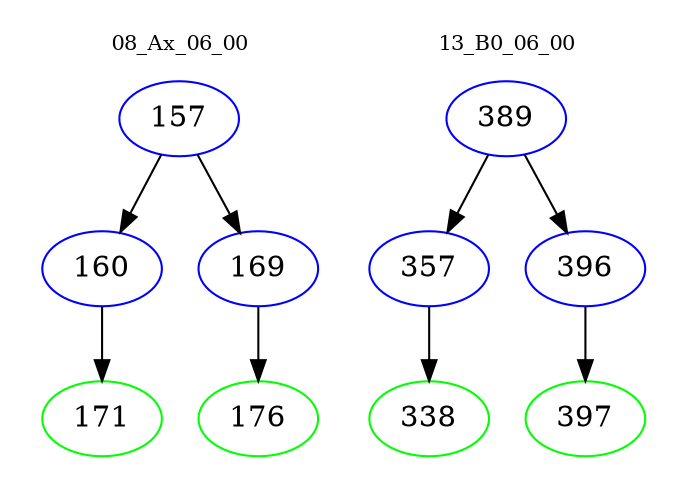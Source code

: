digraph{
subgraph cluster_0 {
color = white
label = "08_Ax_06_00";
fontsize=10;
T0_157 [label="157", color="blue"]
T0_157 -> T0_160 [color="black"]
T0_160 [label="160", color="blue"]
T0_160 -> T0_171 [color="black"]
T0_171 [label="171", color="green"]
T0_157 -> T0_169 [color="black"]
T0_169 [label="169", color="blue"]
T0_169 -> T0_176 [color="black"]
T0_176 [label="176", color="green"]
}
subgraph cluster_1 {
color = white
label = "13_B0_06_00";
fontsize=10;
T1_389 [label="389", color="blue"]
T1_389 -> T1_357 [color="black"]
T1_357 [label="357", color="blue"]
T1_357 -> T1_338 [color="black"]
T1_338 [label="338", color="green"]
T1_389 -> T1_396 [color="black"]
T1_396 [label="396", color="blue"]
T1_396 -> T1_397 [color="black"]
T1_397 [label="397", color="green"]
}
}
